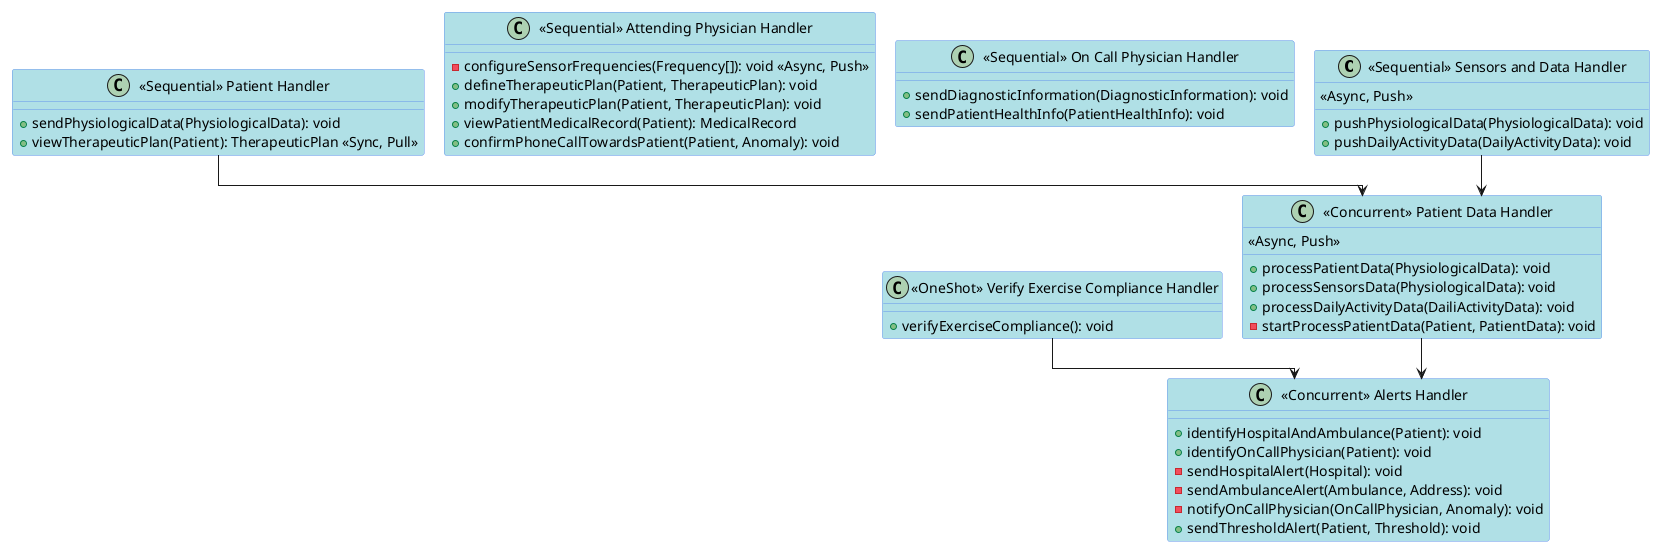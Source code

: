 @startuml concrete_diagram

!pragma layout elk

skinparam ClassBorderColor CornflowerBlue
skinparam ClassBackgroundColor PowderBlue

together {
  class "<<Sequential>> Sensors and Data Handler" as C1 {
    <<Async, Push>>
    + pushPhysiologicalData(PhysiologicalData): void
    + pushDailyActivityData(DailyActivityData): void
  }

  class "<<Concurrent>> Alerts Handler" as C2 {
    +identifyHospitalAndAmbulance(Patient): void
    +identifyOnCallPhysician(Patient): void
    -sendHospitalAlert(Hospital): void
    -sendAmbulanceAlert(Ambulance, Address): void
    -notifyOnCallPhysician(OnCallPhysician, Anomaly): void
    +sendThresholdAlert(Patient, Threshold): void
  }

  class "<<Sequential>> Patient Handler" as C3 {
    +sendPhysiologicalData(PhysiologicalData): void
    +viewTherapeuticPlan(Patient): TherapeuticPlan <<Sync, Pull>>
  }

  class "<<Concurrent>> Patient Data Handler" as C6 {
    <<Async, Push>>
    +processPatientData(PhysiologicalData): void
    +processSensorsData(PhysiologicalData): void
    +processDailyActivityData(DailiActivityData): void
    -startProcessPatientData(Patient, PatientData): void
  }

  class "<<OneShot>> Verify Exercise Compliance Handler" as C7 {
    +verifyExerciseCompliance(): void
  }
}

class "<<Sequential>> On Call Physician Handler" as C4 {
  +sendDiagnosticInformation(DiagnosticInformation): void
  +sendPatientHealthInfo(PatientHealthInfo): void
}

class "<<Sequential>> Attending Physician Handler" as C5 {
  -configureSensorFrequencies(Frequency[]): void <<Async, Push>>
  +defineTherapeuticPlan(Patient, TherapeuticPlan): void
  +modifyTherapeuticPlan(Patient, TherapeuticPlan): void
  +viewPatientMedicalRecord(Patient): MedicalRecord
  +confirmPhoneCallTowardsPatient(Patient, Anomaly): void
}

C1 -> C6
C6 -> C2
C3 -> C6
C7 -> C2

@enduml
